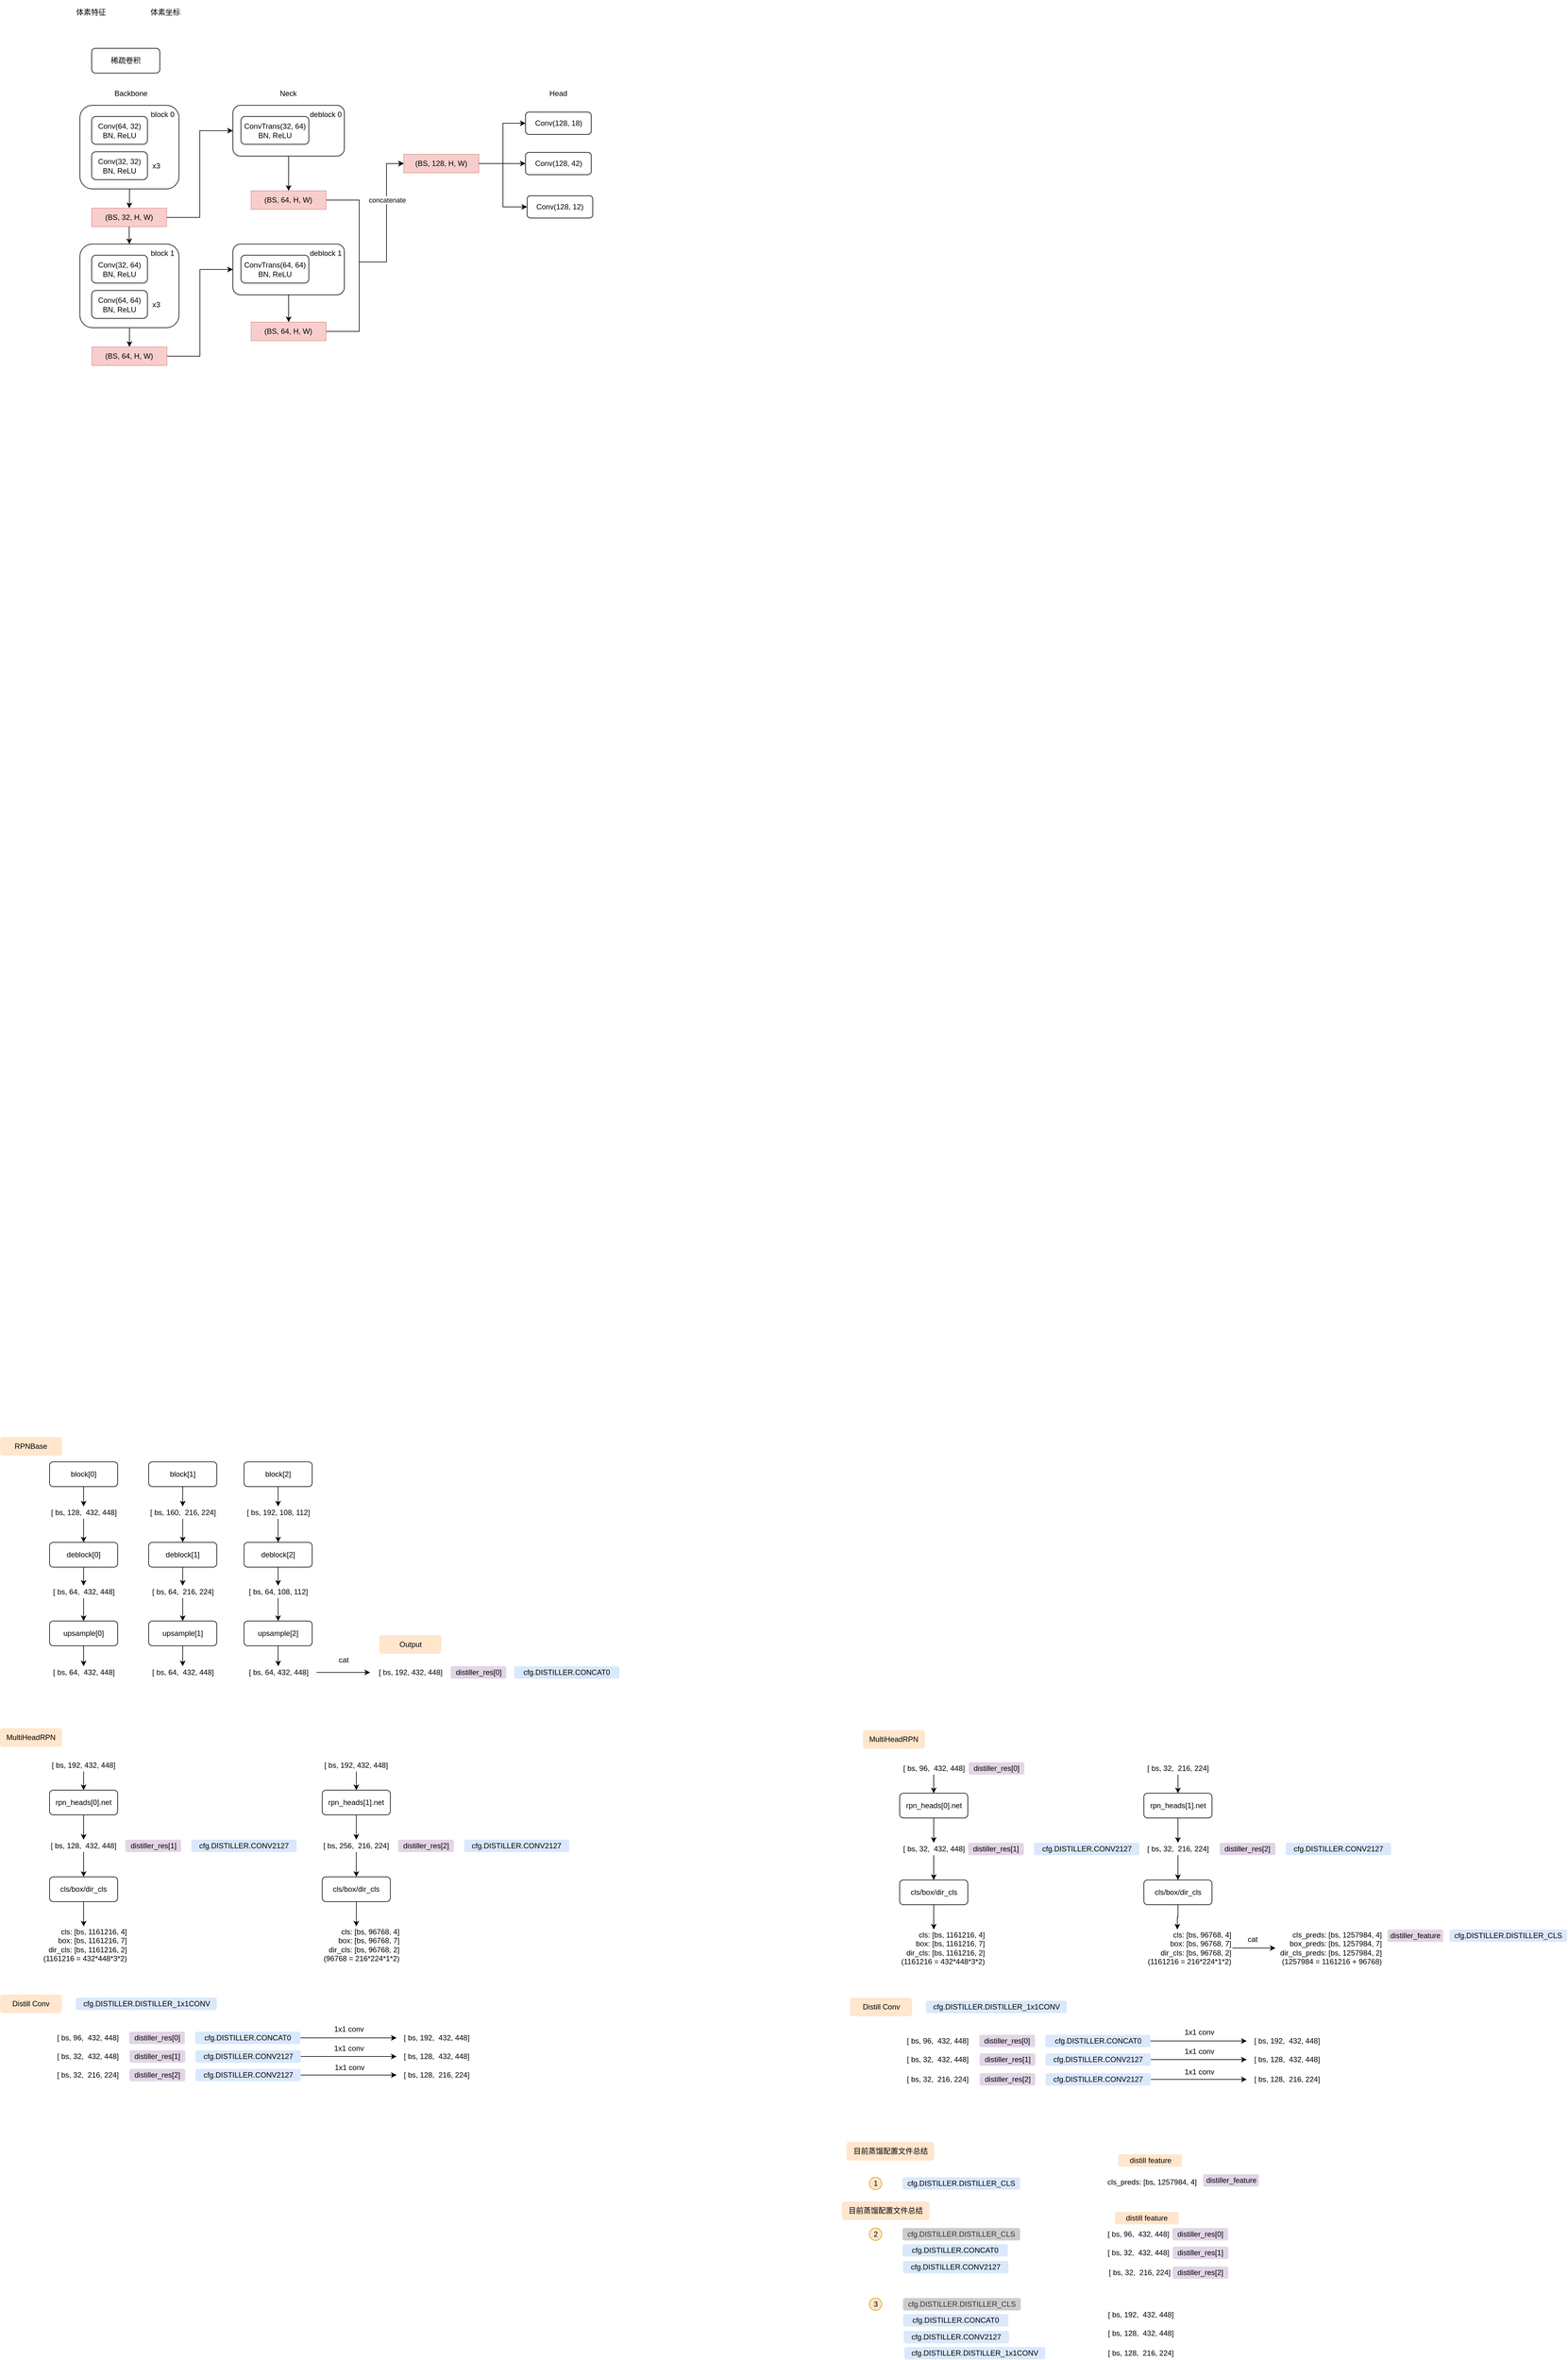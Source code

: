 <mxfile version="15.0.3" type="github">
  <diagram id="I71OE4nxUPz9BCzFAyAM" name="Page-1">
    <mxGraphModel dx="4125" dy="3405" grid="0" gridSize="10" guides="1" tooltips="1" connect="1" arrows="1" fold="1" page="0" pageScale="1" pageWidth="827" pageHeight="1269" background="none" math="0" shadow="0">
      <root>
        <mxCell id="0" />
        <mxCell id="1" parent="0" />
        <mxCell id="FhyLF3LitlM-HpXKTG5y-21" style="edgeStyle=orthogonalEdgeStyle;rounded=0;orthogonalLoop=1;jettySize=auto;html=1;entryX=0.5;entryY=0;entryDx=0;entryDy=0;" parent="1" source="FhyLF3LitlM-HpXKTG5y-1" target="FhyLF3LitlM-HpXKTG5y-4" edge="1">
          <mxGeometry relative="1" as="geometry" />
        </mxCell>
        <mxCell id="FhyLF3LitlM-HpXKTG5y-1" value="block[0]" style="rounded=1;whiteSpace=wrap;html=1;" parent="1" vertex="1">
          <mxGeometry x="-2967" y="-316" width="110" height="40" as="geometry" />
        </mxCell>
        <mxCell id="FhyLF3LitlM-HpXKTG5y-26" style="edgeStyle=orthogonalEdgeStyle;rounded=0;orthogonalLoop=1;jettySize=auto;html=1;entryX=0.5;entryY=0;entryDx=0;entryDy=0;" parent="1" source="FhyLF3LitlM-HpXKTG5y-2" target="FhyLF3LitlM-HpXKTG5y-5" edge="1">
          <mxGeometry relative="1" as="geometry" />
        </mxCell>
        <mxCell id="FhyLF3LitlM-HpXKTG5y-2" value="block[1]" style="rounded=1;whiteSpace=wrap;html=1;" parent="1" vertex="1">
          <mxGeometry x="-2807" y="-316" width="110" height="40" as="geometry" />
        </mxCell>
        <mxCell id="FhyLF3LitlM-HpXKTG5y-31" style="edgeStyle=orthogonalEdgeStyle;rounded=0;orthogonalLoop=1;jettySize=auto;html=1;entryX=0.5;entryY=0;entryDx=0;entryDy=0;" parent="1" source="FhyLF3LitlM-HpXKTG5y-3" target="FhyLF3LitlM-HpXKTG5y-6" edge="1">
          <mxGeometry relative="1" as="geometry" />
        </mxCell>
        <mxCell id="FhyLF3LitlM-HpXKTG5y-3" value="block[2]" style="rounded=1;whiteSpace=wrap;html=1;" parent="1" vertex="1">
          <mxGeometry x="-2653" y="-316" width="110" height="40" as="geometry" />
        </mxCell>
        <mxCell id="FhyLF3LitlM-HpXKTG5y-22" style="edgeStyle=orthogonalEdgeStyle;rounded=0;orthogonalLoop=1;jettySize=auto;html=1;entryX=0.5;entryY=0;entryDx=0;entryDy=0;" parent="1" source="FhyLF3LitlM-HpXKTG5y-4" target="FhyLF3LitlM-HpXKTG5y-8" edge="1">
          <mxGeometry relative="1" as="geometry" />
        </mxCell>
        <mxCell id="FhyLF3LitlM-HpXKTG5y-4" value="[ bs, 128,&amp;nbsp; 432, 448]" style="text;html=1;strokeColor=none;fillColor=none;align=center;verticalAlign=middle;whiteSpace=wrap;rounded=0;" parent="1" vertex="1">
          <mxGeometry x="-3004.5" y="-244" width="185" height="20" as="geometry" />
        </mxCell>
        <mxCell id="FhyLF3LitlM-HpXKTG5y-27" style="edgeStyle=orthogonalEdgeStyle;rounded=0;orthogonalLoop=1;jettySize=auto;html=1;entryX=0.5;entryY=0;entryDx=0;entryDy=0;" parent="1" source="FhyLF3LitlM-HpXKTG5y-5" target="FhyLF3LitlM-HpXKTG5y-9" edge="1">
          <mxGeometry relative="1" as="geometry" />
        </mxCell>
        <mxCell id="FhyLF3LitlM-HpXKTG5y-5" value="[ bs, 160,&amp;nbsp; 216, 224]" style="text;html=1;strokeColor=none;fillColor=none;align=center;verticalAlign=middle;whiteSpace=wrap;rounded=0;" parent="1" vertex="1">
          <mxGeometry x="-2844.5" y="-244" width="185" height="20" as="geometry" />
        </mxCell>
        <mxCell id="FhyLF3LitlM-HpXKTG5y-32" style="edgeStyle=orthogonalEdgeStyle;rounded=0;orthogonalLoop=1;jettySize=auto;html=1;entryX=0.5;entryY=0;entryDx=0;entryDy=0;" parent="1" source="FhyLF3LitlM-HpXKTG5y-6" target="FhyLF3LitlM-HpXKTG5y-10" edge="1">
          <mxGeometry relative="1" as="geometry" />
        </mxCell>
        <mxCell id="FhyLF3LitlM-HpXKTG5y-6" value="[ bs, 192, 108, 112]" style="text;html=1;strokeColor=none;fillColor=none;align=center;verticalAlign=middle;whiteSpace=wrap;rounded=0;" parent="1" vertex="1">
          <mxGeometry x="-2690.5" y="-244" width="185" height="20" as="geometry" />
        </mxCell>
        <mxCell id="FhyLF3LitlM-HpXKTG5y-23" style="edgeStyle=orthogonalEdgeStyle;rounded=0;orthogonalLoop=1;jettySize=auto;html=1;entryX=0.5;entryY=0;entryDx=0;entryDy=0;" parent="1" source="FhyLF3LitlM-HpXKTG5y-8" target="FhyLF3LitlM-HpXKTG5y-11" edge="1">
          <mxGeometry relative="1" as="geometry" />
        </mxCell>
        <mxCell id="FhyLF3LitlM-HpXKTG5y-8" value="deblock[0]" style="rounded=1;whiteSpace=wrap;html=1;" parent="1" vertex="1">
          <mxGeometry x="-2967" y="-186" width="110" height="40" as="geometry" />
        </mxCell>
        <mxCell id="FhyLF3LitlM-HpXKTG5y-28" style="edgeStyle=orthogonalEdgeStyle;rounded=0;orthogonalLoop=1;jettySize=auto;html=1;" parent="1" source="FhyLF3LitlM-HpXKTG5y-9" target="FhyLF3LitlM-HpXKTG5y-12" edge="1">
          <mxGeometry relative="1" as="geometry" />
        </mxCell>
        <mxCell id="FhyLF3LitlM-HpXKTG5y-9" value="deblock[1]" style="rounded=1;whiteSpace=wrap;html=1;" parent="1" vertex="1">
          <mxGeometry x="-2807" y="-186" width="110" height="40" as="geometry" />
        </mxCell>
        <mxCell id="FhyLF3LitlM-HpXKTG5y-33" style="edgeStyle=orthogonalEdgeStyle;rounded=0;orthogonalLoop=1;jettySize=auto;html=1;entryX=0.5;entryY=0;entryDx=0;entryDy=0;" parent="1" source="FhyLF3LitlM-HpXKTG5y-10" target="FhyLF3LitlM-HpXKTG5y-13" edge="1">
          <mxGeometry relative="1" as="geometry" />
        </mxCell>
        <mxCell id="FhyLF3LitlM-HpXKTG5y-10" value="deblock[2]" style="rounded=1;whiteSpace=wrap;html=1;" parent="1" vertex="1">
          <mxGeometry x="-2653" y="-186" width="110" height="40" as="geometry" />
        </mxCell>
        <mxCell id="FhyLF3LitlM-HpXKTG5y-24" style="edgeStyle=orthogonalEdgeStyle;rounded=0;orthogonalLoop=1;jettySize=auto;html=1;entryX=0.5;entryY=0;entryDx=0;entryDy=0;" parent="1" source="FhyLF3LitlM-HpXKTG5y-11" target="FhyLF3LitlM-HpXKTG5y-14" edge="1">
          <mxGeometry relative="1" as="geometry" />
        </mxCell>
        <mxCell id="FhyLF3LitlM-HpXKTG5y-11" value="[ bs, 64,&amp;nbsp; 432, 448]" style="text;html=1;strokeColor=none;fillColor=none;align=center;verticalAlign=middle;whiteSpace=wrap;rounded=0;" parent="1" vertex="1">
          <mxGeometry x="-3004.5" y="-116" width="185" height="20" as="geometry" />
        </mxCell>
        <mxCell id="FhyLF3LitlM-HpXKTG5y-29" style="edgeStyle=orthogonalEdgeStyle;rounded=0;orthogonalLoop=1;jettySize=auto;html=1;entryX=0.5;entryY=0;entryDx=0;entryDy=0;" parent="1" source="FhyLF3LitlM-HpXKTG5y-12" target="FhyLF3LitlM-HpXKTG5y-16" edge="1">
          <mxGeometry relative="1" as="geometry" />
        </mxCell>
        <mxCell id="FhyLF3LitlM-HpXKTG5y-12" value="[ bs, 64,&amp;nbsp; 216, 224]" style="text;html=1;strokeColor=none;fillColor=none;align=center;verticalAlign=middle;whiteSpace=wrap;rounded=0;" parent="1" vertex="1">
          <mxGeometry x="-2844.5" y="-116" width="185" height="20" as="geometry" />
        </mxCell>
        <mxCell id="FhyLF3LitlM-HpXKTG5y-35" style="edgeStyle=orthogonalEdgeStyle;rounded=0;orthogonalLoop=1;jettySize=auto;html=1;entryX=0.5;entryY=0;entryDx=0;entryDy=0;" parent="1" source="FhyLF3LitlM-HpXKTG5y-13" target="FhyLF3LitlM-HpXKTG5y-17" edge="1">
          <mxGeometry relative="1" as="geometry" />
        </mxCell>
        <mxCell id="FhyLF3LitlM-HpXKTG5y-13" value="[ bs, 64, 108, 112]" style="text;html=1;strokeColor=none;fillColor=none;align=center;verticalAlign=middle;whiteSpace=wrap;rounded=0;" parent="1" vertex="1">
          <mxGeometry x="-2690.5" y="-116" width="185" height="20" as="geometry" />
        </mxCell>
        <mxCell id="FhyLF3LitlM-HpXKTG5y-25" style="edgeStyle=orthogonalEdgeStyle;rounded=0;orthogonalLoop=1;jettySize=auto;html=1;entryX=0.5;entryY=0;entryDx=0;entryDy=0;" parent="1" source="FhyLF3LitlM-HpXKTG5y-14" target="FhyLF3LitlM-HpXKTG5y-15" edge="1">
          <mxGeometry relative="1" as="geometry" />
        </mxCell>
        <mxCell id="FhyLF3LitlM-HpXKTG5y-14" value="upsample[0]" style="rounded=1;whiteSpace=wrap;html=1;" parent="1" vertex="1">
          <mxGeometry x="-2967" y="-59" width="110" height="40" as="geometry" />
        </mxCell>
        <mxCell id="FhyLF3LitlM-HpXKTG5y-15" value="[ bs, 64,&amp;nbsp; 432, 448]" style="text;html=1;strokeColor=none;fillColor=none;align=center;verticalAlign=middle;whiteSpace=wrap;rounded=0;" parent="1" vertex="1">
          <mxGeometry x="-3004.5" y="14" width="185" height="20" as="geometry" />
        </mxCell>
        <mxCell id="FhyLF3LitlM-HpXKTG5y-30" style="edgeStyle=orthogonalEdgeStyle;rounded=0;orthogonalLoop=1;jettySize=auto;html=1;entryX=0.5;entryY=0;entryDx=0;entryDy=0;" parent="1" source="FhyLF3LitlM-HpXKTG5y-16" target="FhyLF3LitlM-HpXKTG5y-18" edge="1">
          <mxGeometry relative="1" as="geometry" />
        </mxCell>
        <mxCell id="FhyLF3LitlM-HpXKTG5y-16" value="upsample[1]" style="rounded=1;whiteSpace=wrap;html=1;" parent="1" vertex="1">
          <mxGeometry x="-2807" y="-59" width="110" height="40" as="geometry" />
        </mxCell>
        <mxCell id="FhyLF3LitlM-HpXKTG5y-36" style="edgeStyle=orthogonalEdgeStyle;rounded=0;orthogonalLoop=1;jettySize=auto;html=1;entryX=0.5;entryY=0;entryDx=0;entryDy=0;" parent="1" source="FhyLF3LitlM-HpXKTG5y-17" target="FhyLF3LitlM-HpXKTG5y-19" edge="1">
          <mxGeometry relative="1" as="geometry" />
        </mxCell>
        <mxCell id="FhyLF3LitlM-HpXKTG5y-17" value="upsample[2]" style="rounded=1;whiteSpace=wrap;html=1;" parent="1" vertex="1">
          <mxGeometry x="-2653" y="-59" width="110" height="40" as="geometry" />
        </mxCell>
        <mxCell id="FhyLF3LitlM-HpXKTG5y-18" value="[ bs, 64,&amp;nbsp; 432, 448]" style="text;html=1;strokeColor=none;fillColor=none;align=center;verticalAlign=middle;whiteSpace=wrap;rounded=0;" parent="1" vertex="1">
          <mxGeometry x="-2844.5" y="14" width="185" height="20" as="geometry" />
        </mxCell>
        <mxCell id="FhyLF3LitlM-HpXKTG5y-42" style="edgeStyle=orthogonalEdgeStyle;rounded=0;orthogonalLoop=1;jettySize=auto;html=1;" parent="1" source="FhyLF3LitlM-HpXKTG5y-19" target="FhyLF3LitlM-HpXKTG5y-38" edge="1">
          <mxGeometry relative="1" as="geometry" />
        </mxCell>
        <mxCell id="FhyLF3LitlM-HpXKTG5y-19" value="[ bs, 64, 432, 448]" style="text;html=1;strokeColor=none;fillColor=none;align=center;verticalAlign=middle;whiteSpace=wrap;rounded=0;" parent="1" vertex="1">
          <mxGeometry x="-2659.5" y="14" width="123.5" height="20" as="geometry" />
        </mxCell>
        <mxCell id="FhyLF3LitlM-HpXKTG5y-38" value="[ bs, 192, 432, 448]" style="text;html=1;strokeColor=none;fillColor=none;align=center;verticalAlign=middle;whiteSpace=wrap;rounded=0;" parent="1" vertex="1">
          <mxGeometry x="-2449.5" y="14" width="130" height="20" as="geometry" />
        </mxCell>
        <mxCell id="FhyLF3LitlM-HpXKTG5y-45" value="cat" style="text;html=1;strokeColor=none;fillColor=none;align=center;verticalAlign=middle;whiteSpace=wrap;rounded=0;" parent="1" vertex="1">
          <mxGeometry x="-2527" y="-6" width="70" height="20" as="geometry" />
        </mxCell>
        <mxCell id="FhyLF3LitlM-HpXKTG5y-47" value="RPNBase" style="rounded=1;whiteSpace=wrap;html=1;fillColor=#ffe6cc;strokeColor=none;" parent="1" vertex="1">
          <mxGeometry x="-3047" y="-356" width="100" height="30" as="geometry" />
        </mxCell>
        <mxCell id="FhyLF3LitlM-HpXKTG5y-48" value="Output" style="rounded=1;whiteSpace=wrap;html=1;fillColor=#ffe6cc;strokeColor=none;" parent="1" vertex="1">
          <mxGeometry x="-2434.5" y="-36" width="100" height="30" as="geometry" />
        </mxCell>
        <mxCell id="FhyLF3LitlM-HpXKTG5y-49" value="distiller_res[0]" style="rounded=1;whiteSpace=wrap;html=1;fillColor=#e1d5e7;strokeColor=none;" parent="1" vertex="1">
          <mxGeometry x="-2319.5" y="14" width="90" height="20" as="geometry" />
        </mxCell>
        <mxCell id="FhyLF3LitlM-HpXKTG5y-50" value="MultiHeadRPN" style="rounded=1;whiteSpace=wrap;html=1;fillColor=#ffe6cc;strokeColor=none;" parent="1" vertex="1">
          <mxGeometry x="-3047" y="114" width="100" height="30" as="geometry" />
        </mxCell>
        <mxCell id="FhyLF3LitlM-HpXKTG5y-51" value="cfg.DISTILLER.CONCAT0" style="rounded=1;whiteSpace=wrap;html=1;fillColor=#dae8fc;strokeColor=none;" parent="1" vertex="1">
          <mxGeometry x="-2217" y="14" width="170" height="20" as="geometry" />
        </mxCell>
        <mxCell id="FhyLF3LitlM-HpXKTG5y-59" style="edgeStyle=orthogonalEdgeStyle;rounded=0;orthogonalLoop=1;jettySize=auto;html=1;entryX=0.5;entryY=0;entryDx=0;entryDy=0;" parent="1" source="FhyLF3LitlM-HpXKTG5y-52" target="FhyLF3LitlM-HpXKTG5y-58" edge="1">
          <mxGeometry relative="1" as="geometry" />
        </mxCell>
        <mxCell id="FhyLF3LitlM-HpXKTG5y-52" value="rpn_heads[0].net" style="rounded=1;whiteSpace=wrap;html=1;" parent="1" vertex="1">
          <mxGeometry x="-2967" y="214" width="110" height="40" as="geometry" />
        </mxCell>
        <mxCell id="FhyLF3LitlM-HpXKTG5y-54" style="edgeStyle=orthogonalEdgeStyle;rounded=0;orthogonalLoop=1;jettySize=auto;html=1;entryX=0.5;entryY=0;entryDx=0;entryDy=0;" parent="1" source="FhyLF3LitlM-HpXKTG5y-53" target="FhyLF3LitlM-HpXKTG5y-52" edge="1">
          <mxGeometry relative="1" as="geometry" />
        </mxCell>
        <mxCell id="FhyLF3LitlM-HpXKTG5y-53" value="[ bs, 192, 432, 448]" style="text;html=1;strokeColor=none;fillColor=none;align=center;verticalAlign=middle;whiteSpace=wrap;rounded=0;" parent="1" vertex="1">
          <mxGeometry x="-2977" y="164" width="130" height="20" as="geometry" />
        </mxCell>
        <mxCell id="FhyLF3LitlM-HpXKTG5y-61" style="edgeStyle=orthogonalEdgeStyle;rounded=0;orthogonalLoop=1;jettySize=auto;html=1;" parent="1" source="FhyLF3LitlM-HpXKTG5y-58" target="FhyLF3LitlM-HpXKTG5y-60" edge="1">
          <mxGeometry relative="1" as="geometry" />
        </mxCell>
        <mxCell id="FhyLF3LitlM-HpXKTG5y-58" value="[ bs, 128,&amp;nbsp; 432, 448]" style="text;html=1;strokeColor=none;fillColor=none;align=center;verticalAlign=middle;whiteSpace=wrap;rounded=0;" parent="1" vertex="1">
          <mxGeometry x="-2977" y="294" width="130" height="20" as="geometry" />
        </mxCell>
        <mxCell id="FhyLF3LitlM-HpXKTG5y-63" style="edgeStyle=orthogonalEdgeStyle;rounded=0;orthogonalLoop=1;jettySize=auto;html=1;" parent="1" source="FhyLF3LitlM-HpXKTG5y-60" target="FhyLF3LitlM-HpXKTG5y-62" edge="1">
          <mxGeometry relative="1" as="geometry" />
        </mxCell>
        <mxCell id="FhyLF3LitlM-HpXKTG5y-60" value="cls/box/dir_cls" style="rounded=1;whiteSpace=wrap;html=1;" parent="1" vertex="1">
          <mxGeometry x="-2967" y="354" width="110" height="40" as="geometry" />
        </mxCell>
        <mxCell id="FhyLF3LitlM-HpXKTG5y-62" value="cls: [bs, 1161216, 4]&lt;br&gt;box: [bs, 1161216, 7]&lt;br&gt;dir_cls: [bs, 1161216, 2]&lt;br&gt;(1161216 = 432*448*3*2)" style="text;html=1;strokeColor=none;fillColor=none;align=right;verticalAlign=middle;whiteSpace=wrap;rounded=0;" parent="1" vertex="1">
          <mxGeometry x="-2983.25" y="434" width="142.5" height="60" as="geometry" />
        </mxCell>
        <mxCell id="FhyLF3LitlM-HpXKTG5y-64" value="distiller_res[1]" style="rounded=1;whiteSpace=wrap;html=1;fillColor=#e1d5e7;strokeColor=none;" parent="1" vertex="1">
          <mxGeometry x="-2844.5" y="294" width="90" height="20" as="geometry" />
        </mxCell>
        <mxCell id="FhyLF3LitlM-HpXKTG5y-65" value="cfg.DISTILLER.CONV2127" style="rounded=1;whiteSpace=wrap;html=1;fillColor=#dae8fc;strokeColor=none;" parent="1" vertex="1">
          <mxGeometry x="-2738" y="294" width="170" height="20" as="geometry" />
        </mxCell>
        <mxCell id="FhyLF3LitlM-HpXKTG5y-67" style="edgeStyle=orthogonalEdgeStyle;rounded=0;orthogonalLoop=1;jettySize=auto;html=1;entryX=0.5;entryY=0;entryDx=0;entryDy=0;" parent="1" source="FhyLF3LitlM-HpXKTG5y-68" target="FhyLF3LitlM-HpXKTG5y-72" edge="1">
          <mxGeometry relative="1" as="geometry" />
        </mxCell>
        <mxCell id="FhyLF3LitlM-HpXKTG5y-68" value="rpn_heads[1].net" style="rounded=1;whiteSpace=wrap;html=1;" parent="1" vertex="1">
          <mxGeometry x="-2526.75" y="214" width="110" height="40" as="geometry" />
        </mxCell>
        <mxCell id="FhyLF3LitlM-HpXKTG5y-69" style="edgeStyle=orthogonalEdgeStyle;rounded=0;orthogonalLoop=1;jettySize=auto;html=1;entryX=0.5;entryY=0;entryDx=0;entryDy=0;" parent="1" source="FhyLF3LitlM-HpXKTG5y-70" target="FhyLF3LitlM-HpXKTG5y-68" edge="1">
          <mxGeometry relative="1" as="geometry" />
        </mxCell>
        <mxCell id="FhyLF3LitlM-HpXKTG5y-70" value="[ bs, 192, 432, 448]" style="text;html=1;strokeColor=none;fillColor=none;align=center;verticalAlign=middle;whiteSpace=wrap;rounded=0;" parent="1" vertex="1">
          <mxGeometry x="-2536.75" y="164" width="130" height="20" as="geometry" />
        </mxCell>
        <mxCell id="FhyLF3LitlM-HpXKTG5y-71" style="edgeStyle=orthogonalEdgeStyle;rounded=0;orthogonalLoop=1;jettySize=auto;html=1;" parent="1" source="FhyLF3LitlM-HpXKTG5y-72" target="FhyLF3LitlM-HpXKTG5y-74" edge="1">
          <mxGeometry relative="1" as="geometry" />
        </mxCell>
        <mxCell id="FhyLF3LitlM-HpXKTG5y-72" value="[ bs, 256,&amp;nbsp; 216, 224]" style="text;html=1;strokeColor=none;fillColor=none;align=center;verticalAlign=middle;whiteSpace=wrap;rounded=0;" parent="1" vertex="1">
          <mxGeometry x="-2536.75" y="294" width="130" height="20" as="geometry" />
        </mxCell>
        <mxCell id="FhyLF3LitlM-HpXKTG5y-73" style="edgeStyle=orthogonalEdgeStyle;rounded=0;orthogonalLoop=1;jettySize=auto;html=1;" parent="1" source="FhyLF3LitlM-HpXKTG5y-74" target="FhyLF3LitlM-HpXKTG5y-75" edge="1">
          <mxGeometry relative="1" as="geometry" />
        </mxCell>
        <mxCell id="FhyLF3LitlM-HpXKTG5y-74" value="cls/box/dir_cls" style="rounded=1;whiteSpace=wrap;html=1;" parent="1" vertex="1">
          <mxGeometry x="-2526.75" y="354" width="110" height="40" as="geometry" />
        </mxCell>
        <mxCell id="FhyLF3LitlM-HpXKTG5y-75" value="cls: [bs, 96768, 4]&lt;br&gt;box: [bs, 96768, 7]&lt;br&gt;dir_cls: [bs, 96768, 2]&lt;br&gt;(96768&amp;nbsp;= 216*224*1*2)" style="text;html=1;strokeColor=none;fillColor=none;align=right;verticalAlign=middle;whiteSpace=wrap;rounded=0;" parent="1" vertex="1">
          <mxGeometry x="-2543" y="434" width="142.5" height="60" as="geometry" />
        </mxCell>
        <mxCell id="FhyLF3LitlM-HpXKTG5y-76" value="distiller_res[2]" style="rounded=1;whiteSpace=wrap;html=1;fillColor=#e1d5e7;strokeColor=none;" parent="1" vertex="1">
          <mxGeometry x="-2404.25" y="294" width="90" height="20" as="geometry" />
        </mxCell>
        <mxCell id="FhyLF3LitlM-HpXKTG5y-77" value="cfg.DISTILLER.CONV2127" style="rounded=1;whiteSpace=wrap;html=1;fillColor=#dae8fc;strokeColor=none;" parent="1" vertex="1">
          <mxGeometry x="-2297.75" y="294" width="170" height="20" as="geometry" />
        </mxCell>
        <mxCell id="FhyLF3LitlM-HpXKTG5y-78" value="Distill Conv" style="rounded=1;whiteSpace=wrap;html=1;fillColor=#ffe6cc;strokeColor=none;" parent="1" vertex="1">
          <mxGeometry x="-3047" y="544" width="100" height="30" as="geometry" />
        </mxCell>
        <mxCell id="FhyLF3LitlM-HpXKTG5y-79" value="[ bs, 96,&amp;nbsp; 432, 448]" style="text;html=1;strokeColor=none;fillColor=none;align=center;verticalAlign=middle;whiteSpace=wrap;rounded=0;" parent="1" vertex="1">
          <mxGeometry x="-2970.5" y="604" width="130" height="20" as="geometry" />
        </mxCell>
        <mxCell id="FhyLF3LitlM-HpXKTG5y-80" value="distiller_res[0]" style="rounded=1;whiteSpace=wrap;html=1;fillColor=#e1d5e7;strokeColor=none;" parent="1" vertex="1">
          <mxGeometry x="-2838.5" y="604" width="90" height="20" as="geometry" />
        </mxCell>
        <mxCell id="FhyLF3LitlM-HpXKTG5y-92" style="edgeStyle=orthogonalEdgeStyle;rounded=0;orthogonalLoop=1;jettySize=auto;html=1;" parent="1" source="FhyLF3LitlM-HpXKTG5y-81" target="FhyLF3LitlM-HpXKTG5y-89" edge="1">
          <mxGeometry relative="1" as="geometry" />
        </mxCell>
        <mxCell id="FhyLF3LitlM-HpXKTG5y-81" value="cfg.DISTILLER.CONCAT0" style="rounded=1;whiteSpace=wrap;html=1;fillColor=#dae8fc;strokeColor=none;" parent="1" vertex="1">
          <mxGeometry x="-2732" y="604" width="170" height="20" as="geometry" />
        </mxCell>
        <mxCell id="FhyLF3LitlM-HpXKTG5y-82" value="[ bs, 32,&amp;nbsp; 432, 448]" style="text;html=1;strokeColor=none;fillColor=none;align=center;verticalAlign=middle;whiteSpace=wrap;rounded=0;" parent="1" vertex="1">
          <mxGeometry x="-2970.5" y="634" width="130" height="20" as="geometry" />
        </mxCell>
        <mxCell id="FhyLF3LitlM-HpXKTG5y-83" value="distiller_res[1]" style="rounded=1;whiteSpace=wrap;html=1;fillColor=#e1d5e7;strokeColor=none;" parent="1" vertex="1">
          <mxGeometry x="-2838" y="634" width="90" height="20" as="geometry" />
        </mxCell>
        <mxCell id="FhyLF3LitlM-HpXKTG5y-94" style="edgeStyle=orthogonalEdgeStyle;rounded=0;orthogonalLoop=1;jettySize=auto;html=1;entryX=0;entryY=0.5;entryDx=0;entryDy=0;" parent="1" source="FhyLF3LitlM-HpXKTG5y-84" target="FhyLF3LitlM-HpXKTG5y-90" edge="1">
          <mxGeometry relative="1" as="geometry" />
        </mxCell>
        <mxCell id="FhyLF3LitlM-HpXKTG5y-84" value="cfg.DISTILLER.CONV2127" style="rounded=1;whiteSpace=wrap;html=1;fillColor=#dae8fc;strokeColor=none;" parent="1" vertex="1">
          <mxGeometry x="-2731.5" y="634" width="170" height="20" as="geometry" />
        </mxCell>
        <mxCell id="FhyLF3LitlM-HpXKTG5y-85" value="[ bs, 32,&amp;nbsp; 216, 224]" style="text;html=1;strokeColor=none;fillColor=none;align=center;verticalAlign=middle;whiteSpace=wrap;rounded=0;" parent="1" vertex="1">
          <mxGeometry x="-2970.5" y="664" width="130" height="20" as="geometry" />
        </mxCell>
        <mxCell id="FhyLF3LitlM-HpXKTG5y-86" value="distiller_res[2]" style="rounded=1;whiteSpace=wrap;html=1;fillColor=#e1d5e7;strokeColor=none;" parent="1" vertex="1">
          <mxGeometry x="-2838" y="664" width="90" height="20" as="geometry" />
        </mxCell>
        <mxCell id="FhyLF3LitlM-HpXKTG5y-96" style="edgeStyle=orthogonalEdgeStyle;rounded=0;orthogonalLoop=1;jettySize=auto;html=1;" parent="1" source="FhyLF3LitlM-HpXKTG5y-87" target="FhyLF3LitlM-HpXKTG5y-91" edge="1">
          <mxGeometry relative="1" as="geometry" />
        </mxCell>
        <mxCell id="FhyLF3LitlM-HpXKTG5y-87" value="cfg.DISTILLER.CONV2127" style="rounded=1;whiteSpace=wrap;html=1;fillColor=#dae8fc;strokeColor=none;" parent="1" vertex="1">
          <mxGeometry x="-2731.5" y="664" width="170" height="20" as="geometry" />
        </mxCell>
        <mxCell id="FhyLF3LitlM-HpXKTG5y-88" value="cfg.DISTILLER.DISTILLER_1x1CONV" style="rounded=1;whiteSpace=wrap;html=1;fillColor=#dae8fc;strokeColor=none;" parent="1" vertex="1">
          <mxGeometry x="-2924.5" y="549" width="227.5" height="20" as="geometry" />
        </mxCell>
        <mxCell id="FhyLF3LitlM-HpXKTG5y-89" value="[ bs, 192,&amp;nbsp; 432, 448]" style="text;html=1;strokeColor=none;fillColor=none;align=center;verticalAlign=middle;whiteSpace=wrap;rounded=0;" parent="1" vertex="1">
          <mxGeometry x="-2406.75" y="604" width="130" height="20" as="geometry" />
        </mxCell>
        <mxCell id="FhyLF3LitlM-HpXKTG5y-90" value="[ bs, 128,&amp;nbsp; 432, 448]" style="text;html=1;strokeColor=none;fillColor=none;align=center;verticalAlign=middle;whiteSpace=wrap;rounded=0;" parent="1" vertex="1">
          <mxGeometry x="-2406.75" y="634" width="130" height="20" as="geometry" />
        </mxCell>
        <mxCell id="FhyLF3LitlM-HpXKTG5y-91" value="[ bs, 128,&amp;nbsp; 216, 224]" style="text;html=1;strokeColor=none;fillColor=none;align=center;verticalAlign=middle;whiteSpace=wrap;rounded=0;" parent="1" vertex="1">
          <mxGeometry x="-2406.75" y="664" width="130" height="20" as="geometry" />
        </mxCell>
        <mxCell id="FhyLF3LitlM-HpXKTG5y-93" value="1x1 conv" style="text;html=1;align=center;verticalAlign=middle;resizable=0;points=[];autosize=1;" parent="1" vertex="1">
          <mxGeometry x="-2514" y="590" width="60" height="20" as="geometry" />
        </mxCell>
        <mxCell id="FhyLF3LitlM-HpXKTG5y-95" value="1x1 conv" style="text;html=1;align=center;verticalAlign=middle;resizable=0;points=[];autosize=1;" parent="1" vertex="1">
          <mxGeometry x="-2514" y="621" width="60" height="20" as="geometry" />
        </mxCell>
        <mxCell id="FhyLF3LitlM-HpXKTG5y-97" value="1x1 conv" style="text;html=1;align=center;verticalAlign=middle;resizable=0;points=[];autosize=1;" parent="1" vertex="1">
          <mxGeometry x="-2513.5" y="652" width="60" height="20" as="geometry" />
        </mxCell>
        <mxCell id="kvF764m4aDOCM0IPjxB_-1" value="MultiHeadRPN" style="rounded=1;whiteSpace=wrap;html=1;fillColor=#ffe6cc;strokeColor=none;" parent="1" vertex="1">
          <mxGeometry x="-1653.68" y="117" width="100" height="30" as="geometry" />
        </mxCell>
        <mxCell id="kvF764m4aDOCM0IPjxB_-2" style="edgeStyle=orthogonalEdgeStyle;rounded=0;orthogonalLoop=1;jettySize=auto;html=1;entryX=0.5;entryY=0;entryDx=0;entryDy=0;" parent="1" source="kvF764m4aDOCM0IPjxB_-3" target="kvF764m4aDOCM0IPjxB_-7" edge="1">
          <mxGeometry relative="1" as="geometry" />
        </mxCell>
        <mxCell id="kvF764m4aDOCM0IPjxB_-3" value="rpn_heads[0].net" style="rounded=1;whiteSpace=wrap;html=1;" parent="1" vertex="1">
          <mxGeometry x="-1594.5" y="219" width="110" height="40" as="geometry" />
        </mxCell>
        <mxCell id="kvF764m4aDOCM0IPjxB_-4" style="edgeStyle=orthogonalEdgeStyle;rounded=0;orthogonalLoop=1;jettySize=auto;html=1;entryX=0.5;entryY=0;entryDx=0;entryDy=0;" parent="1" source="kvF764m4aDOCM0IPjxB_-5" target="kvF764m4aDOCM0IPjxB_-3" edge="1">
          <mxGeometry relative="1" as="geometry" />
        </mxCell>
        <mxCell id="kvF764m4aDOCM0IPjxB_-5" value="[ bs, 96,&amp;nbsp; 432, 448]" style="text;html=1;strokeColor=none;fillColor=none;align=center;verticalAlign=middle;whiteSpace=wrap;rounded=0;" parent="1" vertex="1">
          <mxGeometry x="-1604.5" y="169" width="130" height="20" as="geometry" />
        </mxCell>
        <mxCell id="kvF764m4aDOCM0IPjxB_-6" style="edgeStyle=orthogonalEdgeStyle;rounded=0;orthogonalLoop=1;jettySize=auto;html=1;" parent="1" source="kvF764m4aDOCM0IPjxB_-7" target="kvF764m4aDOCM0IPjxB_-9" edge="1">
          <mxGeometry relative="1" as="geometry" />
        </mxCell>
        <mxCell id="kvF764m4aDOCM0IPjxB_-7" value="[ bs, 32,&amp;nbsp; 432, 448]" style="text;html=1;strokeColor=none;fillColor=none;align=center;verticalAlign=middle;whiteSpace=wrap;rounded=0;" parent="1" vertex="1">
          <mxGeometry x="-1604.5" y="299" width="130" height="20" as="geometry" />
        </mxCell>
        <mxCell id="kvF764m4aDOCM0IPjxB_-8" style="edgeStyle=orthogonalEdgeStyle;rounded=0;orthogonalLoop=1;jettySize=auto;html=1;" parent="1" source="kvF764m4aDOCM0IPjxB_-9" target="kvF764m4aDOCM0IPjxB_-10" edge="1">
          <mxGeometry relative="1" as="geometry" />
        </mxCell>
        <mxCell id="kvF764m4aDOCM0IPjxB_-9" value="cls/box/dir_cls" style="rounded=1;whiteSpace=wrap;html=1;" parent="1" vertex="1">
          <mxGeometry x="-1594.5" y="359" width="110" height="40" as="geometry" />
        </mxCell>
        <mxCell id="kvF764m4aDOCM0IPjxB_-10" value="cls: [bs, 1161216, 4]&lt;br style=&quot;font-size: 12px;&quot;&gt;box: [bs, 1161216, 7]&lt;br style=&quot;font-size: 12px;&quot;&gt;dir_cls: [bs, 1161216, 2]&lt;br style=&quot;font-size: 12px;&quot;&gt;(1161216 = 432*448*3*2)" style="text;html=1;strokeColor=none;fillColor=none;align=right;verticalAlign=middle;whiteSpace=wrap;rounded=0;fontSize=12;" parent="1" vertex="1">
          <mxGeometry x="-1623.44" y="439" width="167.88" height="60" as="geometry" />
        </mxCell>
        <mxCell id="kvF764m4aDOCM0IPjxB_-11" value="distiller_res[1]" style="rounded=1;whiteSpace=wrap;html=1;fillColor=#e1d5e7;strokeColor=none;" parent="1" vertex="1">
          <mxGeometry x="-1484" y="299" width="90" height="20" as="geometry" />
        </mxCell>
        <mxCell id="kvF764m4aDOCM0IPjxB_-12" value="cfg.DISTILLER.CONV2127" style="rounded=1;whiteSpace=wrap;html=1;fillColor=#dae8fc;strokeColor=none;" parent="1" vertex="1">
          <mxGeometry x="-1377.5" y="299" width="170" height="20" as="geometry" />
        </mxCell>
        <mxCell id="kvF764m4aDOCM0IPjxB_-13" style="edgeStyle=orthogonalEdgeStyle;rounded=0;orthogonalLoop=1;jettySize=auto;html=1;entryX=0.5;entryY=0;entryDx=0;entryDy=0;" parent="1" source="kvF764m4aDOCM0IPjxB_-14" target="kvF764m4aDOCM0IPjxB_-18" edge="1">
          <mxGeometry relative="1" as="geometry" />
        </mxCell>
        <mxCell id="kvF764m4aDOCM0IPjxB_-14" value="rpn_heads[1].net" style="rounded=1;whiteSpace=wrap;html=1;" parent="1" vertex="1">
          <mxGeometry x="-1200.25" y="219" width="110" height="40" as="geometry" />
        </mxCell>
        <mxCell id="kvF764m4aDOCM0IPjxB_-15" style="edgeStyle=orthogonalEdgeStyle;rounded=0;orthogonalLoop=1;jettySize=auto;html=1;entryX=0.5;entryY=0;entryDx=0;entryDy=0;" parent="1" source="kvF764m4aDOCM0IPjxB_-16" target="kvF764m4aDOCM0IPjxB_-14" edge="1">
          <mxGeometry relative="1" as="geometry" />
        </mxCell>
        <mxCell id="kvF764m4aDOCM0IPjxB_-16" value="[ bs, 32,&amp;nbsp; 216, 224]" style="text;html=1;strokeColor=none;fillColor=none;align=center;verticalAlign=middle;whiteSpace=wrap;rounded=0;" parent="1" vertex="1">
          <mxGeometry x="-1210.25" y="169" width="130" height="20" as="geometry" />
        </mxCell>
        <mxCell id="kvF764m4aDOCM0IPjxB_-17" style="edgeStyle=orthogonalEdgeStyle;rounded=0;orthogonalLoop=1;jettySize=auto;html=1;" parent="1" source="kvF764m4aDOCM0IPjxB_-18" target="kvF764m4aDOCM0IPjxB_-20" edge="1">
          <mxGeometry relative="1" as="geometry" />
        </mxCell>
        <mxCell id="kvF764m4aDOCM0IPjxB_-18" value="[ bs, 32,&amp;nbsp; 216, 224]" style="text;html=1;strokeColor=none;fillColor=none;align=center;verticalAlign=middle;whiteSpace=wrap;rounded=0;" parent="1" vertex="1">
          <mxGeometry x="-1210.25" y="299" width="130" height="20" as="geometry" />
        </mxCell>
        <mxCell id="kvF764m4aDOCM0IPjxB_-19" style="edgeStyle=orthogonalEdgeStyle;rounded=0;orthogonalLoop=1;jettySize=auto;html=1;" parent="1" source="kvF764m4aDOCM0IPjxB_-20" target="kvF764m4aDOCM0IPjxB_-22" edge="1">
          <mxGeometry relative="1" as="geometry" />
        </mxCell>
        <mxCell id="kvF764m4aDOCM0IPjxB_-20" value="cls/box/dir_cls" style="rounded=1;whiteSpace=wrap;html=1;" parent="1" vertex="1">
          <mxGeometry x="-1200.25" y="359" width="110" height="40" as="geometry" />
        </mxCell>
        <mxCell id="kvF764m4aDOCM0IPjxB_-21" style="edgeStyle=orthogonalEdgeStyle;rounded=0;orthogonalLoop=1;jettySize=auto;html=1;fontSize=14;" parent="1" source="kvF764m4aDOCM0IPjxB_-22" target="kvF764m4aDOCM0IPjxB_-45" edge="1">
          <mxGeometry relative="1" as="geometry" />
        </mxCell>
        <mxCell id="kvF764m4aDOCM0IPjxB_-22" value="cls: [bs, 96768, 4]&lt;br style=&quot;font-size: 12px;&quot;&gt;box: [bs, 96768, 7]&lt;br style=&quot;font-size: 12px;&quot;&gt;dir_cls: [bs, 96768, 2]&lt;br style=&quot;font-size: 12px;&quot;&gt;(1161216 = 216*224*1*2)" style="text;html=1;strokeColor=none;fillColor=none;align=right;verticalAlign=middle;whiteSpace=wrap;rounded=0;fontSize=12;" parent="1" vertex="1">
          <mxGeometry x="-1235" y="439" width="177.63" height="60" as="geometry" />
        </mxCell>
        <mxCell id="kvF764m4aDOCM0IPjxB_-23" value="distiller_res[2]" style="rounded=1;whiteSpace=wrap;html=1;fillColor=#e1d5e7;strokeColor=none;" parent="1" vertex="1">
          <mxGeometry x="-1077.75" y="299" width="90" height="20" as="geometry" />
        </mxCell>
        <mxCell id="kvF764m4aDOCM0IPjxB_-24" value="cfg.DISTILLER.CONV2127" style="rounded=1;whiteSpace=wrap;html=1;fillColor=#dae8fc;strokeColor=none;" parent="1" vertex="1">
          <mxGeometry x="-971.25" y="299" width="170" height="20" as="geometry" />
        </mxCell>
        <mxCell id="kvF764m4aDOCM0IPjxB_-25" value="Distill Conv" style="rounded=1;whiteSpace=wrap;html=1;fillColor=#ffe6cc;strokeColor=none;" parent="1" vertex="1">
          <mxGeometry x="-1674.5" y="549" width="100" height="30" as="geometry" />
        </mxCell>
        <mxCell id="kvF764m4aDOCM0IPjxB_-26" value="[ bs, 96,&amp;nbsp; 432, 448]" style="text;html=1;strokeColor=none;fillColor=none;align=center;verticalAlign=middle;whiteSpace=wrap;rounded=0;" parent="1" vertex="1">
          <mxGeometry x="-1598" y="609" width="130" height="20" as="geometry" />
        </mxCell>
        <mxCell id="kvF764m4aDOCM0IPjxB_-27" value="distiller_res[0]" style="rounded=1;whiteSpace=wrap;html=1;fillColor=#e1d5e7;strokeColor=none;" parent="1" vertex="1">
          <mxGeometry x="-1466" y="609" width="90" height="20" as="geometry" />
        </mxCell>
        <mxCell id="kvF764m4aDOCM0IPjxB_-28" style="edgeStyle=orthogonalEdgeStyle;rounded=0;orthogonalLoop=1;jettySize=auto;html=1;" parent="1" source="kvF764m4aDOCM0IPjxB_-29" target="kvF764m4aDOCM0IPjxB_-35" edge="1">
          <mxGeometry relative="1" as="geometry" />
        </mxCell>
        <mxCell id="kvF764m4aDOCM0IPjxB_-29" value="cfg.DISTILLER.CONCAT0" style="rounded=1;whiteSpace=wrap;html=1;fillColor=#dae8fc;strokeColor=none;" parent="1" vertex="1">
          <mxGeometry x="-1359.5" y="609" width="170" height="20" as="geometry" />
        </mxCell>
        <mxCell id="kvF764m4aDOCM0IPjxB_-30" value="[ bs, 32,&amp;nbsp; 432, 448]" style="text;html=1;strokeColor=none;fillColor=none;align=center;verticalAlign=middle;whiteSpace=wrap;rounded=0;" parent="1" vertex="1">
          <mxGeometry x="-1598" y="639" width="130" height="20" as="geometry" />
        </mxCell>
        <mxCell id="kvF764m4aDOCM0IPjxB_-31" value="distiller_res[1]" style="rounded=1;whiteSpace=wrap;html=1;fillColor=#e1d5e7;strokeColor=none;" parent="1" vertex="1">
          <mxGeometry x="-1465.5" y="639" width="90" height="20" as="geometry" />
        </mxCell>
        <mxCell id="kvF764m4aDOCM0IPjxB_-32" style="edgeStyle=orthogonalEdgeStyle;rounded=0;orthogonalLoop=1;jettySize=auto;html=1;entryX=0;entryY=0.5;entryDx=0;entryDy=0;" parent="1" source="kvF764m4aDOCM0IPjxB_-33" target="kvF764m4aDOCM0IPjxB_-36" edge="1">
          <mxGeometry relative="1" as="geometry" />
        </mxCell>
        <mxCell id="kvF764m4aDOCM0IPjxB_-33" value="cfg.DISTILLER.CONV2127" style="rounded=1;whiteSpace=wrap;html=1;fillColor=#dae8fc;strokeColor=none;" parent="1" vertex="1">
          <mxGeometry x="-1359" y="639" width="170" height="20" as="geometry" />
        </mxCell>
        <mxCell id="kvF764m4aDOCM0IPjxB_-34" value="cfg.DISTILLER.DISTILLER_1x1CONV" style="rounded=1;whiteSpace=wrap;html=1;fillColor=#dae8fc;strokeColor=none;" parent="1" vertex="1">
          <mxGeometry x="-1552" y="554" width="227.5" height="20" as="geometry" />
        </mxCell>
        <mxCell id="kvF764m4aDOCM0IPjxB_-35" value="[ bs, 192,&amp;nbsp; 432, 448]" style="text;html=1;strokeColor=none;fillColor=none;align=center;verticalAlign=middle;whiteSpace=wrap;rounded=0;" parent="1" vertex="1">
          <mxGeometry x="-1034.25" y="609" width="130" height="20" as="geometry" />
        </mxCell>
        <mxCell id="kvF764m4aDOCM0IPjxB_-36" value="[ bs, 128,&amp;nbsp; 432, 448]" style="text;html=1;strokeColor=none;fillColor=none;align=center;verticalAlign=middle;whiteSpace=wrap;rounded=0;" parent="1" vertex="1">
          <mxGeometry x="-1034.25" y="639" width="130" height="20" as="geometry" />
        </mxCell>
        <mxCell id="kvF764m4aDOCM0IPjxB_-37" value="1x1 conv" style="text;html=1;align=center;verticalAlign=middle;resizable=0;points=[];autosize=1;" parent="1" vertex="1">
          <mxGeometry x="-1141.5" y="595" width="60" height="20" as="geometry" />
        </mxCell>
        <mxCell id="kvF764m4aDOCM0IPjxB_-38" value="1x1 conv" style="text;html=1;align=center;verticalAlign=middle;resizable=0;points=[];autosize=1;" parent="1" vertex="1">
          <mxGeometry x="-1141.5" y="626" width="60" height="20" as="geometry" />
        </mxCell>
        <mxCell id="kvF764m4aDOCM0IPjxB_-39" value="[ bs, 32,&amp;nbsp; 216, 224]" style="text;html=1;strokeColor=none;fillColor=none;align=center;verticalAlign=middle;whiteSpace=wrap;rounded=0;" parent="1" vertex="1">
          <mxGeometry x="-1598" y="671" width="130" height="20" as="geometry" />
        </mxCell>
        <mxCell id="kvF764m4aDOCM0IPjxB_-40" value="distiller_res[2]" style="rounded=1;whiteSpace=wrap;html=1;fillColor=#e1d5e7;strokeColor=none;" parent="1" vertex="1">
          <mxGeometry x="-1465.5" y="671" width="90" height="20" as="geometry" />
        </mxCell>
        <mxCell id="kvF764m4aDOCM0IPjxB_-41" style="edgeStyle=orthogonalEdgeStyle;rounded=0;orthogonalLoop=1;jettySize=auto;html=1;" parent="1" source="kvF764m4aDOCM0IPjxB_-42" target="kvF764m4aDOCM0IPjxB_-43" edge="1">
          <mxGeometry relative="1" as="geometry" />
        </mxCell>
        <mxCell id="kvF764m4aDOCM0IPjxB_-42" value="cfg.DISTILLER.CONV2127" style="rounded=1;whiteSpace=wrap;html=1;fillColor=#dae8fc;strokeColor=none;" parent="1" vertex="1">
          <mxGeometry x="-1359" y="671" width="170" height="20" as="geometry" />
        </mxCell>
        <mxCell id="kvF764m4aDOCM0IPjxB_-43" value="[ bs, 128,&amp;nbsp; 216, 224]" style="text;html=1;strokeColor=none;fillColor=none;align=center;verticalAlign=middle;whiteSpace=wrap;rounded=0;" parent="1" vertex="1">
          <mxGeometry x="-1034.25" y="671" width="130" height="20" as="geometry" />
        </mxCell>
        <mxCell id="kvF764m4aDOCM0IPjxB_-44" value="1x1 conv" style="text;html=1;align=center;verticalAlign=middle;resizable=0;points=[];autosize=1;" parent="1" vertex="1">
          <mxGeometry x="-1141" y="659" width="60" height="20" as="geometry" />
        </mxCell>
        <mxCell id="kvF764m4aDOCM0IPjxB_-45" value="cls_preds: [bs, 1257984, 4]&lt;br style=&quot;font-size: 12px;&quot;&gt;box_preds: [bs, 1257984, 7]&lt;br style=&quot;font-size: 12px;&quot;&gt;dir_cls_preds: [bs, 1257984, 2]&lt;br style=&quot;font-size: 12px;&quot;&gt;(1257984&amp;nbsp;= 1161216 + 96768)" style="text;html=1;strokeColor=none;fillColor=none;align=right;verticalAlign=middle;whiteSpace=wrap;rounded=0;fontSize=12;" parent="1" vertex="1">
          <mxGeometry x="-987.75" y="439" width="174" height="60" as="geometry" />
        </mxCell>
        <mxCell id="kvF764m4aDOCM0IPjxB_-46" value="cat" style="text;html=1;align=center;verticalAlign=middle;resizable=0;points=[];autosize=1;strokeColor=none;fontSize=12;" parent="1" vertex="1">
          <mxGeometry x="-1039.87" y="445" width="30" height="20" as="geometry" />
        </mxCell>
        <mxCell id="kvF764m4aDOCM0IPjxB_-47" value="distiller_feature" style="rounded=1;whiteSpace=wrap;html=1;fillColor=#e1d5e7;strokeColor=none;" parent="1" vertex="1">
          <mxGeometry x="-806.87" y="439" width="90" height="20" as="geometry" />
        </mxCell>
        <mxCell id="kvF764m4aDOCM0IPjxB_-48" value="cfg.DISTILLER.DISTILLER_CLS" style="rounded=1;whiteSpace=wrap;html=1;fillColor=#dae8fc;strokeColor=none;" parent="1" vertex="1">
          <mxGeometry x="-706.87" y="439" width="190" height="20" as="geometry" />
        </mxCell>
        <mxCell id="kvF764m4aDOCM0IPjxB_-49" value="目前蒸馏配置文件总结" style="rounded=1;whiteSpace=wrap;html=1;fillColor=#ffe6cc;strokeColor=none;" parent="1" vertex="1">
          <mxGeometry x="-1680.36" y="782" width="141.63" height="30" as="geometry" />
        </mxCell>
        <mxCell id="kvF764m4aDOCM0IPjxB_-50" value="distiller_feature" style="rounded=1;whiteSpace=wrap;html=1;fillColor=#e1d5e7;strokeColor=none;" parent="1" vertex="1">
          <mxGeometry x="-1104.5" y="834" width="90" height="20" as="geometry" />
        </mxCell>
        <mxCell id="kvF764m4aDOCM0IPjxB_-51" value="cfg.DISTILLER.CONCAT0" style="rounded=1;whiteSpace=wrap;html=1;fillColor=#dae8fc;strokeColor=none;" parent="1" vertex="1">
          <mxGeometry x="-1589.99" y="947" width="170" height="20" as="geometry" />
        </mxCell>
        <mxCell id="kvF764m4aDOCM0IPjxB_-52" value="cfg.DISTILLER.DISTILLER_CLS" style="rounded=1;whiteSpace=wrap;html=1;fillColor=#dae8fc;strokeColor=none;" parent="1" vertex="1">
          <mxGeometry x="-1589.99" y="839" width="190" height="20" as="geometry" />
        </mxCell>
        <mxCell id="kvF764m4aDOCM0IPjxB_-53" value="cfg.DISTILLER.DISTILLER_CLS" style="rounded=1;whiteSpace=wrap;html=1;fontColor=#333333;strokeColor=none;fillColor=#CCCCCC;" parent="1" vertex="1">
          <mxGeometry x="-1589.99" y="921" width="190" height="20" as="geometry" />
        </mxCell>
        <mxCell id="kvF764m4aDOCM0IPjxB_-54" value="cfg.DISTILLER.CONV2127" style="rounded=1;whiteSpace=wrap;html=1;fillColor=#dae8fc;strokeColor=none;" parent="1" vertex="1">
          <mxGeometry x="-1588.99" y="974" width="170" height="20" as="geometry" />
        </mxCell>
        <mxCell id="kvF764m4aDOCM0IPjxB_-55" value="[ bs, 96,&amp;nbsp; 432, 448]" style="text;html=1;strokeColor=none;fillColor=none;align=center;verticalAlign=middle;whiteSpace=wrap;rounded=0;" parent="1" vertex="1">
          <mxGeometry x="-1274.12" y="921" width="130" height="20" as="geometry" />
        </mxCell>
        <mxCell id="kvF764m4aDOCM0IPjxB_-56" value="[ bs, 32,&amp;nbsp; 432, 448]" style="text;html=1;strokeColor=none;fillColor=none;align=center;verticalAlign=middle;whiteSpace=wrap;rounded=0;" parent="1" vertex="1">
          <mxGeometry x="-1274.12" y="951" width="130" height="20" as="geometry" />
        </mxCell>
        <mxCell id="kvF764m4aDOCM0IPjxB_-57" value="[ bs, 32,&amp;nbsp; 216, 224]" style="text;html=1;strokeColor=none;fillColor=none;align=center;verticalAlign=middle;whiteSpace=wrap;rounded=0;" parent="1" vertex="1">
          <mxGeometry x="-1272.49" y="983" width="130" height="20" as="geometry" />
        </mxCell>
        <mxCell id="kvF764m4aDOCM0IPjxB_-58" value="distiller_res[0]" style="rounded=1;whiteSpace=wrap;html=1;fillColor=#e1d5e7;strokeColor=none;" parent="1" vertex="1">
          <mxGeometry x="-1154.25" y="921" width="90" height="20" as="geometry" />
        </mxCell>
        <mxCell id="kvF764m4aDOCM0IPjxB_-59" value="distiller_res[1]" style="rounded=1;whiteSpace=wrap;html=1;fillColor=#e1d5e7;strokeColor=none;" parent="1" vertex="1">
          <mxGeometry x="-1153.75" y="951" width="90" height="20" as="geometry" />
        </mxCell>
        <mxCell id="kvF764m4aDOCM0IPjxB_-60" value="distiller_res[2]" style="rounded=1;whiteSpace=wrap;html=1;fillColor=#e1d5e7;strokeColor=none;" parent="1" vertex="1">
          <mxGeometry x="-1153.75" y="983" width="90" height="20" as="geometry" />
        </mxCell>
        <mxCell id="kvF764m4aDOCM0IPjxB_-61" value="distill feature" style="rounded=1;whiteSpace=wrap;html=1;fillColor=#ffe6cc;strokeColor=none;" parent="1" vertex="1">
          <mxGeometry x="-1241.48" y="802" width="102.75" height="20" as="geometry" />
        </mxCell>
        <mxCell id="kvF764m4aDOCM0IPjxB_-62" value="cfg.DISTILLER.CONCAT0" style="rounded=1;whiteSpace=wrap;html=1;fillColor=#dae8fc;strokeColor=none;" parent="1" vertex="1">
          <mxGeometry x="-1588.99" y="1060" width="170" height="20" as="geometry" />
        </mxCell>
        <mxCell id="kvF764m4aDOCM0IPjxB_-63" value="cfg.DISTILLER.DISTILLER_CLS" style="rounded=1;whiteSpace=wrap;html=1;fontColor=#333333;strokeColor=none;fillColor=#CCCCCC;" parent="1" vertex="1">
          <mxGeometry x="-1588.99" y="1034" width="190" height="20" as="geometry" />
        </mxCell>
        <mxCell id="kvF764m4aDOCM0IPjxB_-64" value="cfg.DISTILLER.CONV2127" style="rounded=1;whiteSpace=wrap;html=1;fillColor=#dae8fc;strokeColor=none;" parent="1" vertex="1">
          <mxGeometry x="-1587.99" y="1087" width="170" height="20" as="geometry" />
        </mxCell>
        <mxCell id="kvF764m4aDOCM0IPjxB_-65" value="cfg.DISTILLER.DISTILLER_1x1CONV" style="rounded=1;whiteSpace=wrap;html=1;fillColor=#dae8fc;strokeColor=none;" parent="1" vertex="1">
          <mxGeometry x="-1587" y="1113" width="227.5" height="20" as="geometry" />
        </mxCell>
        <mxCell id="kvF764m4aDOCM0IPjxB_-66" value="[ bs, 192,&amp;nbsp; 432, 448]" style="text;html=1;strokeColor=none;fillColor=none;align=center;verticalAlign=middle;whiteSpace=wrap;rounded=0;" parent="1" vertex="1">
          <mxGeometry x="-1270.11" y="1051" width="130" height="20" as="geometry" />
        </mxCell>
        <mxCell id="kvF764m4aDOCM0IPjxB_-67" value="[ bs, 128,&amp;nbsp; 432, 448]" style="text;html=1;strokeColor=none;fillColor=none;align=center;verticalAlign=middle;whiteSpace=wrap;rounded=0;" parent="1" vertex="1">
          <mxGeometry x="-1270.11" y="1081" width="130" height="20" as="geometry" />
        </mxCell>
        <mxCell id="kvF764m4aDOCM0IPjxB_-68" value="[ bs, 128,&amp;nbsp; 216, 224]" style="text;html=1;strokeColor=none;fillColor=none;align=center;verticalAlign=middle;whiteSpace=wrap;rounded=0;" parent="1" vertex="1">
          <mxGeometry x="-1270.11" y="1113" width="130" height="20" as="geometry" />
        </mxCell>
        <mxCell id="kvF764m4aDOCM0IPjxB_-69" value="1" style="ellipse;whiteSpace=wrap;html=1;aspect=fixed;fontSize=12;strokeWidth=1;fillColor=#ffe6cc;strokeColor=#d79b00;" parent="1" vertex="1">
          <mxGeometry x="-1643.44" y="839" width="20" height="20" as="geometry" />
        </mxCell>
        <mxCell id="kvF764m4aDOCM0IPjxB_-70" value="2" style="ellipse;whiteSpace=wrap;html=1;aspect=fixed;fontSize=12;strokeWidth=1;fillColor=#ffe6cc;strokeColor=#d79b00;" parent="1" vertex="1">
          <mxGeometry x="-1643.44" y="921" width="20" height="20" as="geometry" />
        </mxCell>
        <mxCell id="kvF764m4aDOCM0IPjxB_-71" value="3" style="ellipse;whiteSpace=wrap;html=1;aspect=fixed;fontSize=12;strokeWidth=1;fillColor=#ffe6cc;strokeColor=#d79b00;" parent="1" vertex="1">
          <mxGeometry x="-1643.44" y="1034" width="20" height="20" as="geometry" />
        </mxCell>
        <mxCell id="kvF764m4aDOCM0IPjxB_-72" value="&lt;div style=&quot;text-align: right&quot;&gt;&lt;span style=&quot;font-family: &amp;#34;helvetica&amp;#34;&quot;&gt;cls_preds: [bs, 1257984, 4]&lt;/span&gt;&lt;br&gt;&lt;/div&gt;" style="text;whiteSpace=wrap;html=1;fontSize=12;" parent="1" vertex="1">
          <mxGeometry x="-1261.24" y="833" width="149.37" height="32" as="geometry" />
        </mxCell>
        <mxCell id="kvF764m4aDOCM0IPjxB_-73" value="目前蒸馏配置文件总结" style="rounded=1;whiteSpace=wrap;html=1;fillColor=#ffe6cc;strokeColor=none;" parent="1" vertex="1">
          <mxGeometry x="-1688" y="878" width="141.63" height="30" as="geometry" />
        </mxCell>
        <mxCell id="kvF764m4aDOCM0IPjxB_-74" value="distill feature" style="rounded=1;whiteSpace=wrap;html=1;fillColor=#ffe6cc;strokeColor=none;" parent="1" vertex="1">
          <mxGeometry x="-1246.87" y="895" width="102.75" height="20" as="geometry" />
        </mxCell>
        <mxCell id="ENp7AQhlZU_xynPGBn1U-1" value="distiller_res[0]" style="rounded=1;whiteSpace=wrap;html=1;fillColor=#e1d5e7;strokeColor=none;" parent="1" vertex="1">
          <mxGeometry x="-1483.25" y="169" width="90" height="20" as="geometry" />
        </mxCell>
        <mxCell id="x_obFE7ms34Sc6ZjcU9q-2" value="稀疏卷积" style="rounded=1;whiteSpace=wrap;html=1;" vertex="1" parent="1">
          <mxGeometry x="-2899" y="-2598" width="110" height="40" as="geometry" />
        </mxCell>
        <mxCell id="x_obFE7ms34Sc6ZjcU9q-3" value="体素特征" style="rounded=1;whiteSpace=wrap;html=1;strokeColor=none;" vertex="1" parent="1">
          <mxGeometry x="-2955" y="-2676" width="110" height="40" as="geometry" />
        </mxCell>
        <mxCell id="x_obFE7ms34Sc6ZjcU9q-4" value="体素坐标" style="rounded=1;whiteSpace=wrap;html=1;strokeColor=none;" vertex="1" parent="1">
          <mxGeometry x="-2835" y="-2676" width="110" height="40" as="geometry" />
        </mxCell>
        <mxCell id="x_obFE7ms34Sc6ZjcU9q-11" value="" style="group" vertex="1" connectable="0" parent="1">
          <mxGeometry x="-2918" y="-2506" width="160" height="135" as="geometry" />
        </mxCell>
        <mxCell id="x_obFE7ms34Sc6ZjcU9q-9" value="" style="rounded=1;whiteSpace=wrap;html=1;" vertex="1" parent="x_obFE7ms34Sc6ZjcU9q-11">
          <mxGeometry width="160" height="135" as="geometry" />
        </mxCell>
        <mxCell id="x_obFE7ms34Sc6ZjcU9q-5" value="Conv(64, 32)&lt;br&gt;BN, ReLU" style="rounded=1;whiteSpace=wrap;html=1;" vertex="1" parent="x_obFE7ms34Sc6ZjcU9q-11">
          <mxGeometry x="19" y="18" width="90" height="45" as="geometry" />
        </mxCell>
        <mxCell id="x_obFE7ms34Sc6ZjcU9q-7" value="Conv(32, 32)&lt;br&gt;BN, ReLU" style="rounded=1;whiteSpace=wrap;html=1;" vertex="1" parent="x_obFE7ms34Sc6ZjcU9q-11">
          <mxGeometry x="19" y="75" width="90" height="45" as="geometry" />
        </mxCell>
        <mxCell id="x_obFE7ms34Sc6ZjcU9q-8" value="&lt;div style=&quot;text-align: center&quot;&gt;&lt;font face=&quot;helvetica&quot;&gt;x3&lt;/font&gt;&lt;/div&gt;" style="text;whiteSpace=wrap;html=1;" vertex="1" parent="x_obFE7ms34Sc6ZjcU9q-11">
          <mxGeometry x="114.75" y="84" width="37" height="27" as="geometry" />
        </mxCell>
        <mxCell id="x_obFE7ms34Sc6ZjcU9q-10" value="block 0" style="text;html=1;strokeColor=none;fillColor=none;align=center;verticalAlign=middle;whiteSpace=wrap;rounded=0;" vertex="1" parent="x_obFE7ms34Sc6ZjcU9q-11">
          <mxGeometry x="106.75" y="5" width="53" height="20" as="geometry" />
        </mxCell>
        <mxCell id="x_obFE7ms34Sc6ZjcU9q-13" value="" style="group" vertex="1" connectable="0" parent="1">
          <mxGeometry x="-2918" y="-2282" width="160" height="135" as="geometry" />
        </mxCell>
        <mxCell id="x_obFE7ms34Sc6ZjcU9q-14" value="" style="rounded=1;whiteSpace=wrap;html=1;" vertex="1" parent="x_obFE7ms34Sc6ZjcU9q-13">
          <mxGeometry width="160" height="135" as="geometry" />
        </mxCell>
        <mxCell id="x_obFE7ms34Sc6ZjcU9q-15" value="Conv(32, 64)&lt;br&gt;BN, ReLU" style="rounded=1;whiteSpace=wrap;html=1;" vertex="1" parent="x_obFE7ms34Sc6ZjcU9q-13">
          <mxGeometry x="19" y="18" width="90" height="45" as="geometry" />
        </mxCell>
        <mxCell id="x_obFE7ms34Sc6ZjcU9q-16" value="Conv(64, 64)&lt;br&gt;BN, ReLU" style="rounded=1;whiteSpace=wrap;html=1;" vertex="1" parent="x_obFE7ms34Sc6ZjcU9q-13">
          <mxGeometry x="19" y="75" width="90" height="45" as="geometry" />
        </mxCell>
        <mxCell id="x_obFE7ms34Sc6ZjcU9q-17" value="&lt;div style=&quot;text-align: center&quot;&gt;&lt;font face=&quot;helvetica&quot;&gt;x3&lt;/font&gt;&lt;/div&gt;" style="text;whiteSpace=wrap;html=1;" vertex="1" parent="x_obFE7ms34Sc6ZjcU9q-13">
          <mxGeometry x="114.75" y="84" width="37" height="27" as="geometry" />
        </mxCell>
        <mxCell id="x_obFE7ms34Sc6ZjcU9q-18" value="block 1" style="text;html=1;strokeColor=none;fillColor=none;align=center;verticalAlign=middle;whiteSpace=wrap;rounded=0;" vertex="1" parent="x_obFE7ms34Sc6ZjcU9q-13">
          <mxGeometry x="106.75" y="5" width="53" height="20" as="geometry" />
        </mxCell>
        <mxCell id="x_obFE7ms34Sc6ZjcU9q-26" value="Backbone" style="text;html=1;strokeColor=none;fillColor=none;align=center;verticalAlign=middle;whiteSpace=wrap;rounded=0;" vertex="1" parent="1">
          <mxGeometry x="-2862" y="-2535" width="53" height="20" as="geometry" />
        </mxCell>
        <mxCell id="x_obFE7ms34Sc6ZjcU9q-27" value="" style="group" vertex="1" connectable="0" parent="1">
          <mxGeometry x="-2671" y="-2506" width="180" height="135" as="geometry" />
        </mxCell>
        <mxCell id="x_obFE7ms34Sc6ZjcU9q-39" value="" style="group" vertex="1" connectable="0" parent="x_obFE7ms34Sc6ZjcU9q-27">
          <mxGeometry width="180" height="82" as="geometry" />
        </mxCell>
        <mxCell id="x_obFE7ms34Sc6ZjcU9q-28" value="" style="rounded=1;whiteSpace=wrap;html=1;" vertex="1" parent="x_obFE7ms34Sc6ZjcU9q-39">
          <mxGeometry width="180" height="82" as="geometry" />
        </mxCell>
        <mxCell id="x_obFE7ms34Sc6ZjcU9q-29" value="ConvTrans(32, 64)&lt;br&gt;BN, ReLU" style="rounded=1;whiteSpace=wrap;html=1;" vertex="1" parent="x_obFE7ms34Sc6ZjcU9q-39">
          <mxGeometry x="12.99" y="18" width="109.63" height="45" as="geometry" />
        </mxCell>
        <mxCell id="x_obFE7ms34Sc6ZjcU9q-32" value="deblock 0" style="text;html=1;strokeColor=none;fillColor=none;align=center;verticalAlign=middle;whiteSpace=wrap;rounded=0;" vertex="1" parent="x_obFE7ms34Sc6ZjcU9q-39">
          <mxGeometry x="120.094" y="5" width="59.625" height="20" as="geometry" />
        </mxCell>
        <mxCell id="x_obFE7ms34Sc6ZjcU9q-33" value="Neck" style="text;html=1;strokeColor=none;fillColor=none;align=center;verticalAlign=middle;whiteSpace=wrap;rounded=0;" vertex="1" parent="1">
          <mxGeometry x="-2607.51" y="-2535" width="53" height="20" as="geometry" />
        </mxCell>
        <mxCell id="x_obFE7ms34Sc6ZjcU9q-42" style="edgeStyle=orthogonalEdgeStyle;rounded=0;orthogonalLoop=1;jettySize=auto;html=1;" edge="1" parent="1" source="x_obFE7ms34Sc6ZjcU9q-37" target="x_obFE7ms34Sc6ZjcU9q-14">
          <mxGeometry relative="1" as="geometry" />
        </mxCell>
        <mxCell id="x_obFE7ms34Sc6ZjcU9q-44" style="edgeStyle=orthogonalEdgeStyle;rounded=0;orthogonalLoop=1;jettySize=auto;html=1;entryX=0;entryY=0.5;entryDx=0;entryDy=0;" edge="1" parent="1" source="x_obFE7ms34Sc6ZjcU9q-37" target="x_obFE7ms34Sc6ZjcU9q-28">
          <mxGeometry relative="1" as="geometry" />
        </mxCell>
        <mxCell id="x_obFE7ms34Sc6ZjcU9q-37" value="(BS, 32, H, W)" style="rounded=0;whiteSpace=wrap;html=1;dashed=1;dashPattern=1 1;strokeColor=#b85450;fillColor=#f8cecc;" vertex="1" parent="1">
          <mxGeometry x="-2899" y="-2340" width="121.09" height="30" as="geometry" />
        </mxCell>
        <mxCell id="x_obFE7ms34Sc6ZjcU9q-45" style="edgeStyle=orthogonalEdgeStyle;rounded=0;orthogonalLoop=1;jettySize=auto;html=1;entryX=0;entryY=0.5;entryDx=0;entryDy=0;" edge="1" parent="1" source="x_obFE7ms34Sc6ZjcU9q-38" target="x_obFE7ms34Sc6ZjcU9q-34">
          <mxGeometry relative="1" as="geometry" />
        </mxCell>
        <mxCell id="x_obFE7ms34Sc6ZjcU9q-38" value="(BS, 64, H, W)" style="rounded=0;whiteSpace=wrap;html=1;dashed=1;dashPattern=1 1;strokeColor=#b85450;fillColor=#f8cecc;" vertex="1" parent="1">
          <mxGeometry x="-2898.55" y="-2116" width="121.09" height="30" as="geometry" />
        </mxCell>
        <mxCell id="x_obFE7ms34Sc6ZjcU9q-40" value="" style="group" vertex="1" connectable="0" parent="1">
          <mxGeometry x="-2671" y="-2282" width="180" height="82" as="geometry" />
        </mxCell>
        <mxCell id="x_obFE7ms34Sc6ZjcU9q-34" value="" style="rounded=1;whiteSpace=wrap;html=1;" vertex="1" parent="x_obFE7ms34Sc6ZjcU9q-40">
          <mxGeometry width="180" height="82" as="geometry" />
        </mxCell>
        <mxCell id="x_obFE7ms34Sc6ZjcU9q-35" value="ConvTrans(64, 64)&lt;br&gt;BN, ReLU" style="rounded=1;whiteSpace=wrap;html=1;" vertex="1" parent="x_obFE7ms34Sc6ZjcU9q-40">
          <mxGeometry x="12.99" y="18" width="109.63" height="45" as="geometry" />
        </mxCell>
        <mxCell id="x_obFE7ms34Sc6ZjcU9q-36" value="deblock 1" style="text;html=1;strokeColor=none;fillColor=none;align=center;verticalAlign=middle;whiteSpace=wrap;rounded=0;" vertex="1" parent="x_obFE7ms34Sc6ZjcU9q-40">
          <mxGeometry x="120.094" y="5" width="59.625" height="20" as="geometry" />
        </mxCell>
        <mxCell id="x_obFE7ms34Sc6ZjcU9q-41" style="edgeStyle=orthogonalEdgeStyle;rounded=0;orthogonalLoop=1;jettySize=auto;html=1;" edge="1" parent="1" source="x_obFE7ms34Sc6ZjcU9q-9" target="x_obFE7ms34Sc6ZjcU9q-37">
          <mxGeometry relative="1" as="geometry" />
        </mxCell>
        <mxCell id="x_obFE7ms34Sc6ZjcU9q-43" style="edgeStyle=orthogonalEdgeStyle;rounded=0;orthogonalLoop=1;jettySize=auto;html=1;entryX=0.5;entryY=0;entryDx=0;entryDy=0;" edge="1" parent="1" source="x_obFE7ms34Sc6ZjcU9q-14" target="x_obFE7ms34Sc6ZjcU9q-38">
          <mxGeometry relative="1" as="geometry" />
        </mxCell>
        <mxCell id="x_obFE7ms34Sc6ZjcU9q-54" style="edgeStyle=orthogonalEdgeStyle;rounded=0;orthogonalLoop=1;jettySize=auto;html=1;entryX=0;entryY=0.5;entryDx=0;entryDy=0;strokeColor=#000000;" edge="1" parent="1" source="x_obFE7ms34Sc6ZjcU9q-46" target="x_obFE7ms34Sc6ZjcU9q-53">
          <mxGeometry relative="1" as="geometry">
            <Array as="points">
              <mxPoint x="-2467" y="-2353" />
              <mxPoint x="-2467" y="-2253" />
              <mxPoint x="-2423" y="-2253" />
              <mxPoint x="-2423" y="-2412" />
            </Array>
          </mxGeometry>
        </mxCell>
        <mxCell id="x_obFE7ms34Sc6ZjcU9q-46" value="(BS, 64, H, W)" style="rounded=0;whiteSpace=wrap;html=1;dashed=1;dashPattern=1 1;strokeColor=#b85450;fillColor=#f8cecc;" vertex="1" parent="1">
          <mxGeometry x="-2641.55" y="-2368" width="121.09" height="30" as="geometry" />
        </mxCell>
        <mxCell id="x_obFE7ms34Sc6ZjcU9q-55" style="edgeStyle=orthogonalEdgeStyle;rounded=0;orthogonalLoop=1;jettySize=auto;html=1;entryX=0;entryY=0.5;entryDx=0;entryDy=0;strokeColor=#000000;" edge="1" parent="1" source="x_obFE7ms34Sc6ZjcU9q-47" target="x_obFE7ms34Sc6ZjcU9q-53">
          <mxGeometry relative="1" as="geometry">
            <Array as="points">
              <mxPoint x="-2467" y="-2141" />
              <mxPoint x="-2467" y="-2253" />
              <mxPoint x="-2423" y="-2253" />
              <mxPoint x="-2423" y="-2412" />
            </Array>
          </mxGeometry>
        </mxCell>
        <mxCell id="x_obFE7ms34Sc6ZjcU9q-56" value="concatenate" style="edgeLabel;html=1;align=center;verticalAlign=middle;resizable=0;points=[];" vertex="1" connectable="0" parent="x_obFE7ms34Sc6ZjcU9q-55">
          <mxGeometry x="0.681" y="4" relative="1" as="geometry">
            <mxPoint x="5" y="23" as="offset" />
          </mxGeometry>
        </mxCell>
        <mxCell id="x_obFE7ms34Sc6ZjcU9q-47" value="(BS, 64, H, W)" style="rounded=0;whiteSpace=wrap;html=1;dashed=1;dashPattern=1 1;strokeColor=#b85450;fillColor=#f8cecc;" vertex="1" parent="1">
          <mxGeometry x="-2641.55" y="-2156" width="121.09" height="30" as="geometry" />
        </mxCell>
        <mxCell id="x_obFE7ms34Sc6ZjcU9q-50" style="edgeStyle=orthogonalEdgeStyle;rounded=0;orthogonalLoop=1;jettySize=auto;html=1;" edge="1" parent="1" source="x_obFE7ms34Sc6ZjcU9q-28" target="x_obFE7ms34Sc6ZjcU9q-46">
          <mxGeometry relative="1" as="geometry" />
        </mxCell>
        <mxCell id="x_obFE7ms34Sc6ZjcU9q-52" style="edgeStyle=orthogonalEdgeStyle;rounded=0;orthogonalLoop=1;jettySize=auto;html=1;strokeColor=#000000;" edge="1" parent="1" source="x_obFE7ms34Sc6ZjcU9q-34" target="x_obFE7ms34Sc6ZjcU9q-47">
          <mxGeometry relative="1" as="geometry" />
        </mxCell>
        <mxCell id="x_obFE7ms34Sc6ZjcU9q-62" style="edgeStyle=orthogonalEdgeStyle;rounded=0;orthogonalLoop=1;jettySize=auto;html=1;entryX=0;entryY=0.5;entryDx=0;entryDy=0;strokeColor=#000000;" edge="1" parent="1" source="x_obFE7ms34Sc6ZjcU9q-53" target="x_obFE7ms34Sc6ZjcU9q-59">
          <mxGeometry relative="1" as="geometry">
            <Array as="points">
              <mxPoint x="-2235" y="-2412" />
              <mxPoint x="-2235" y="-2477" />
            </Array>
          </mxGeometry>
        </mxCell>
        <mxCell id="x_obFE7ms34Sc6ZjcU9q-63" style="edgeStyle=orthogonalEdgeStyle;rounded=0;orthogonalLoop=1;jettySize=auto;html=1;entryX=0;entryY=0.5;entryDx=0;entryDy=0;strokeColor=#000000;" edge="1" parent="1" source="x_obFE7ms34Sc6ZjcU9q-53" target="x_obFE7ms34Sc6ZjcU9q-60">
          <mxGeometry relative="1" as="geometry" />
        </mxCell>
        <mxCell id="x_obFE7ms34Sc6ZjcU9q-53" value="(BS, 128, H, W)" style="rounded=0;whiteSpace=wrap;html=1;dashed=1;dashPattern=1 1;strokeColor=#b85450;fillColor=#f8cecc;" vertex="1" parent="1">
          <mxGeometry x="-2395" y="-2427" width="121.09" height="30" as="geometry" />
        </mxCell>
        <mxCell id="x_obFE7ms34Sc6ZjcU9q-58" value="Head" style="text;html=1;strokeColor=none;fillColor=none;align=center;verticalAlign=middle;whiteSpace=wrap;rounded=0;" vertex="1" parent="1">
          <mxGeometry x="-2172" y="-2535" width="53" height="20" as="geometry" />
        </mxCell>
        <mxCell id="x_obFE7ms34Sc6ZjcU9q-59" value="Conv(128, 18)" style="rounded=1;whiteSpace=wrap;html=1;" vertex="1" parent="1">
          <mxGeometry x="-2198.5" y="-2495" width="106" height="36" as="geometry" />
        </mxCell>
        <mxCell id="x_obFE7ms34Sc6ZjcU9q-60" value="Conv(128, 42)" style="rounded=1;whiteSpace=wrap;html=1;" vertex="1" parent="1">
          <mxGeometry x="-2198.5" y="-2430" width="106" height="36" as="geometry" />
        </mxCell>
        <mxCell id="x_obFE7ms34Sc6ZjcU9q-61" value="Conv(128, 12)" style="rounded=1;whiteSpace=wrap;html=1;" vertex="1" parent="1">
          <mxGeometry x="-2196" y="-2360" width="106" height="36" as="geometry" />
        </mxCell>
        <mxCell id="x_obFE7ms34Sc6ZjcU9q-65" style="edgeStyle=orthogonalEdgeStyle;rounded=0;orthogonalLoop=1;jettySize=auto;html=1;strokeColor=#000000;" edge="1" parent="1" target="x_obFE7ms34Sc6ZjcU9q-61">
          <mxGeometry relative="1" as="geometry">
            <mxPoint x="-2273.91" y="-2412" as="sourcePoint" />
            <mxPoint x="-2195.5" y="-2477" as="targetPoint" />
            <Array as="points">
              <mxPoint x="-2235" y="-2412" />
              <mxPoint x="-2235" y="-2342" />
            </Array>
          </mxGeometry>
        </mxCell>
      </root>
    </mxGraphModel>
  </diagram>
</mxfile>

